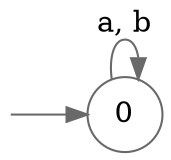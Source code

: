/* Origins.
    node [shape = box, style = rounded]
    0 [label = ""]
*/
/* Origins.
    node [shape = box, style = rounded]
    0 [label = "0"]
*/
digraph
{
  vcsn_context = "lal_char(ab)_b"
  rankdir = LR
  {
    node [style = invis, shape = none, label = "", width = 0, height = 0]
    I0
  }
  {
    node [shape = circle]
    0 [color = DimGray]
  }
  I0 -> 0 [color = DimGray]
  0 -> 0 [label = "a, b", color = DimGray]
}
